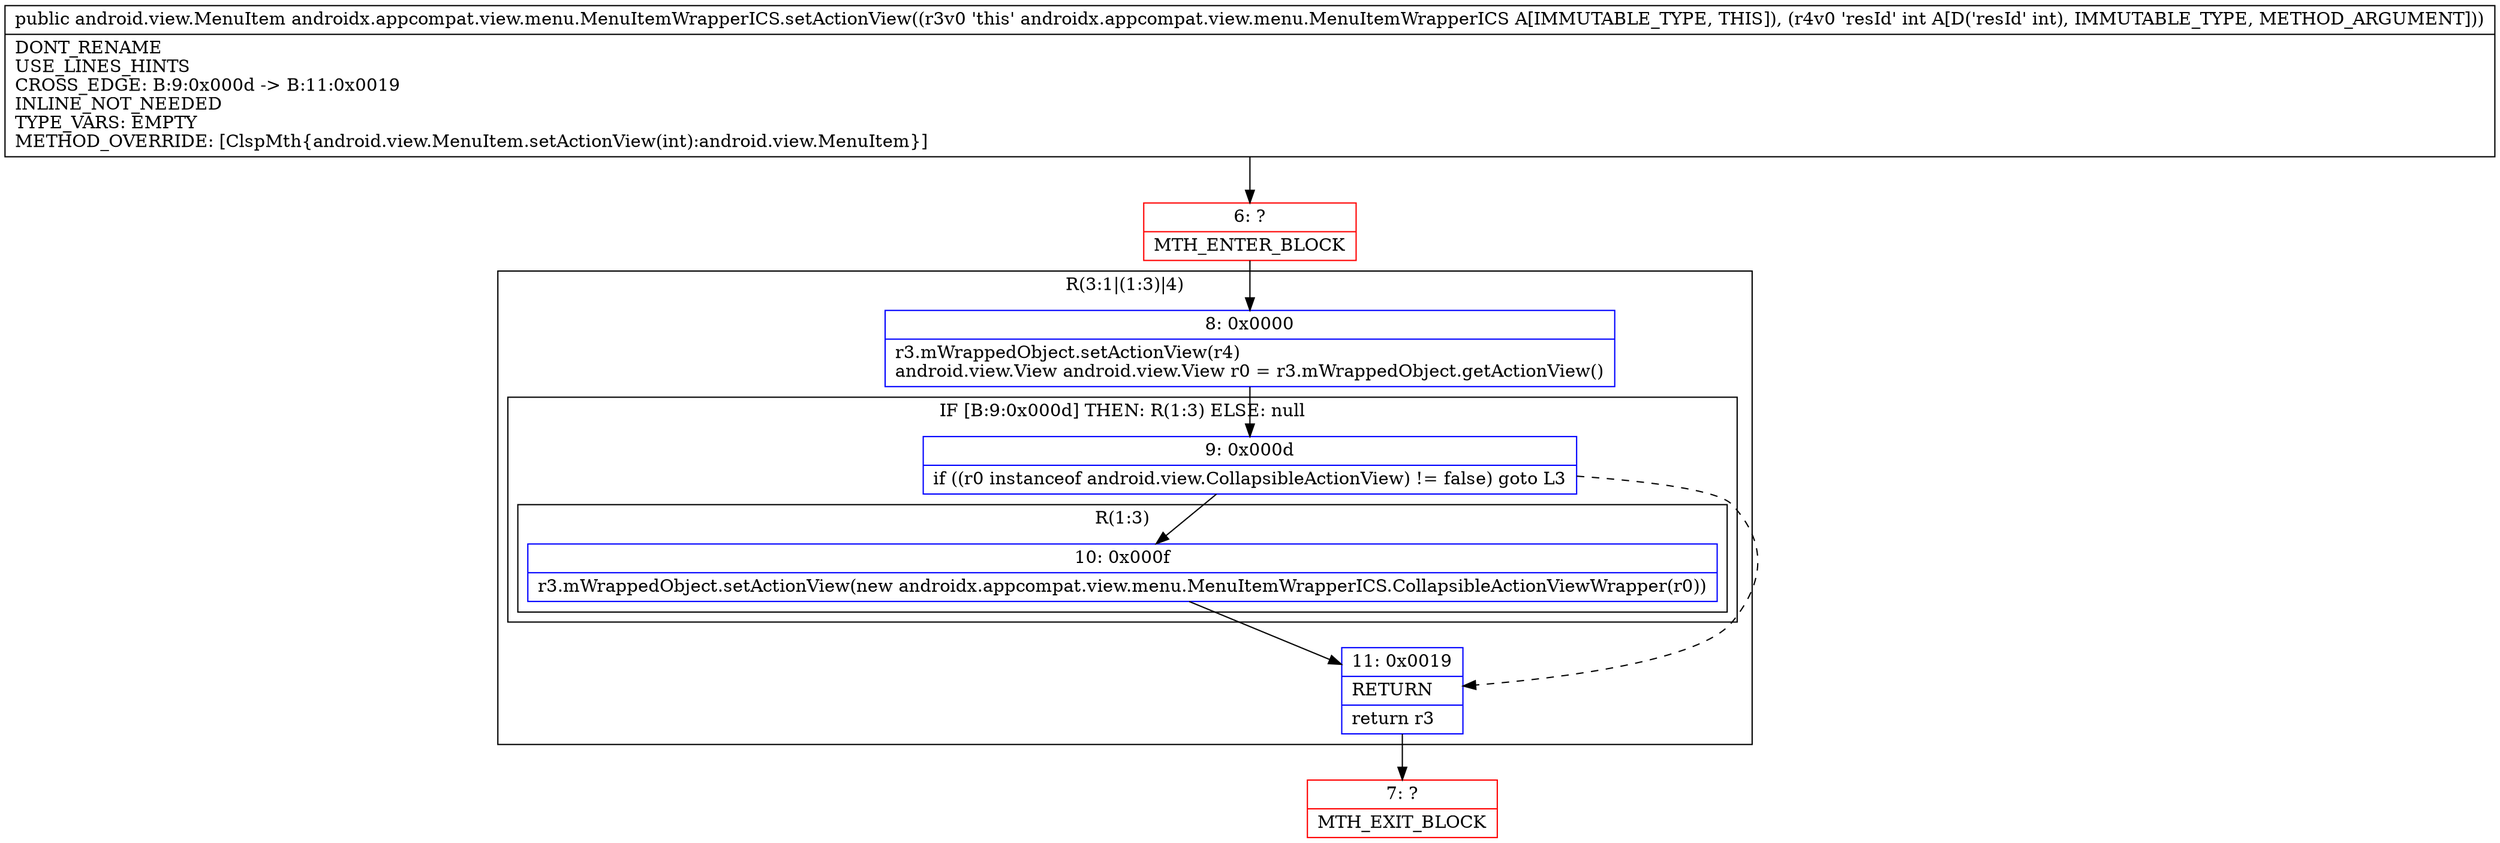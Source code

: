 digraph "CFG forandroidx.appcompat.view.menu.MenuItemWrapperICS.setActionView(I)Landroid\/view\/MenuItem;" {
subgraph cluster_Region_1848803894 {
label = "R(3:1|(1:3)|4)";
node [shape=record,color=blue];
Node_8 [shape=record,label="{8\:\ 0x0000|r3.mWrappedObject.setActionView(r4)\landroid.view.View android.view.View r0 = r3.mWrappedObject.getActionView()\l}"];
subgraph cluster_IfRegion_1538770369 {
label = "IF [B:9:0x000d] THEN: R(1:3) ELSE: null";
node [shape=record,color=blue];
Node_9 [shape=record,label="{9\:\ 0x000d|if ((r0 instanceof android.view.CollapsibleActionView) != false) goto L3\l}"];
subgraph cluster_Region_483328047 {
label = "R(1:3)";
node [shape=record,color=blue];
Node_10 [shape=record,label="{10\:\ 0x000f|r3.mWrappedObject.setActionView(new androidx.appcompat.view.menu.MenuItemWrapperICS.CollapsibleActionViewWrapper(r0))\l}"];
}
}
Node_11 [shape=record,label="{11\:\ 0x0019|RETURN\l|return r3\l}"];
}
Node_6 [shape=record,color=red,label="{6\:\ ?|MTH_ENTER_BLOCK\l}"];
Node_7 [shape=record,color=red,label="{7\:\ ?|MTH_EXIT_BLOCK\l}"];
MethodNode[shape=record,label="{public android.view.MenuItem androidx.appcompat.view.menu.MenuItemWrapperICS.setActionView((r3v0 'this' androidx.appcompat.view.menu.MenuItemWrapperICS A[IMMUTABLE_TYPE, THIS]), (r4v0 'resId' int A[D('resId' int), IMMUTABLE_TYPE, METHOD_ARGUMENT]))  | DONT_RENAME\lUSE_LINES_HINTS\lCROSS_EDGE: B:9:0x000d \-\> B:11:0x0019\lINLINE_NOT_NEEDED\lTYPE_VARS: EMPTY\lMETHOD_OVERRIDE: [ClspMth\{android.view.MenuItem.setActionView(int):android.view.MenuItem\}]\l}"];
MethodNode -> Node_6;Node_8 -> Node_9;
Node_9 -> Node_10;
Node_9 -> Node_11[style=dashed];
Node_10 -> Node_11;
Node_11 -> Node_7;
Node_6 -> Node_8;
}

